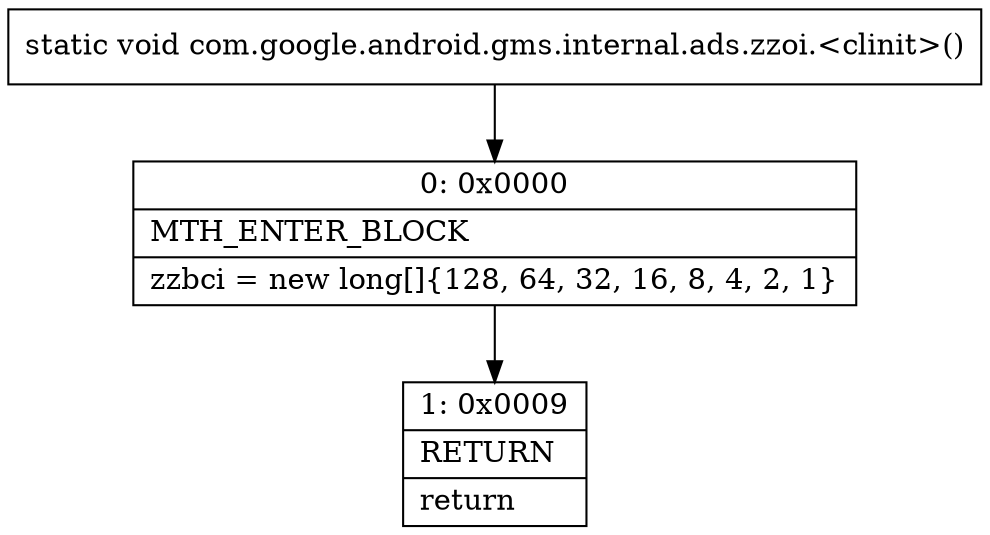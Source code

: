 digraph "CFG forcom.google.android.gms.internal.ads.zzoi.\<clinit\>()V" {
Node_0 [shape=record,label="{0\:\ 0x0000|MTH_ENTER_BLOCK\l|zzbci = new long[]\{128, 64, 32, 16, 8, 4, 2, 1\}\l}"];
Node_1 [shape=record,label="{1\:\ 0x0009|RETURN\l|return\l}"];
MethodNode[shape=record,label="{static void com.google.android.gms.internal.ads.zzoi.\<clinit\>() }"];
MethodNode -> Node_0;
Node_0 -> Node_1;
}

